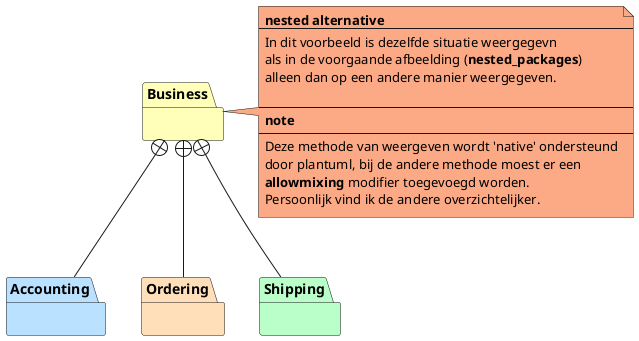 @startuml
'https://plantuml.com/class-diagram

package "Business" as p1 #FFFFBA {}
package "Accounting" as p2 #BAE1FF {}
package "Ordering" as p3 #FFDFBA {}
package "Shipping" as p4 #BAFFC9{}

p1 +-- p2
p1 +-- p3
p1 +-- p4

note right of p1 #FCA985
    **nested alternative**
    --
    In dit voorbeeld is dezelfde situatie weergegevn
    als in de voorgaande afbeelding (**nested_packages**)
    alleen dan op een andere manier weergegeven.

    --
    **note**
    --
    Deze methode van weergeven wordt 'native' ondersteund
    door plantuml, bij de andere methode moest er een
    **allowmixing** modifier toegevoegd worden.
    Persoonlijk vind ik de andere overzichtelijker.
end note

@enduml